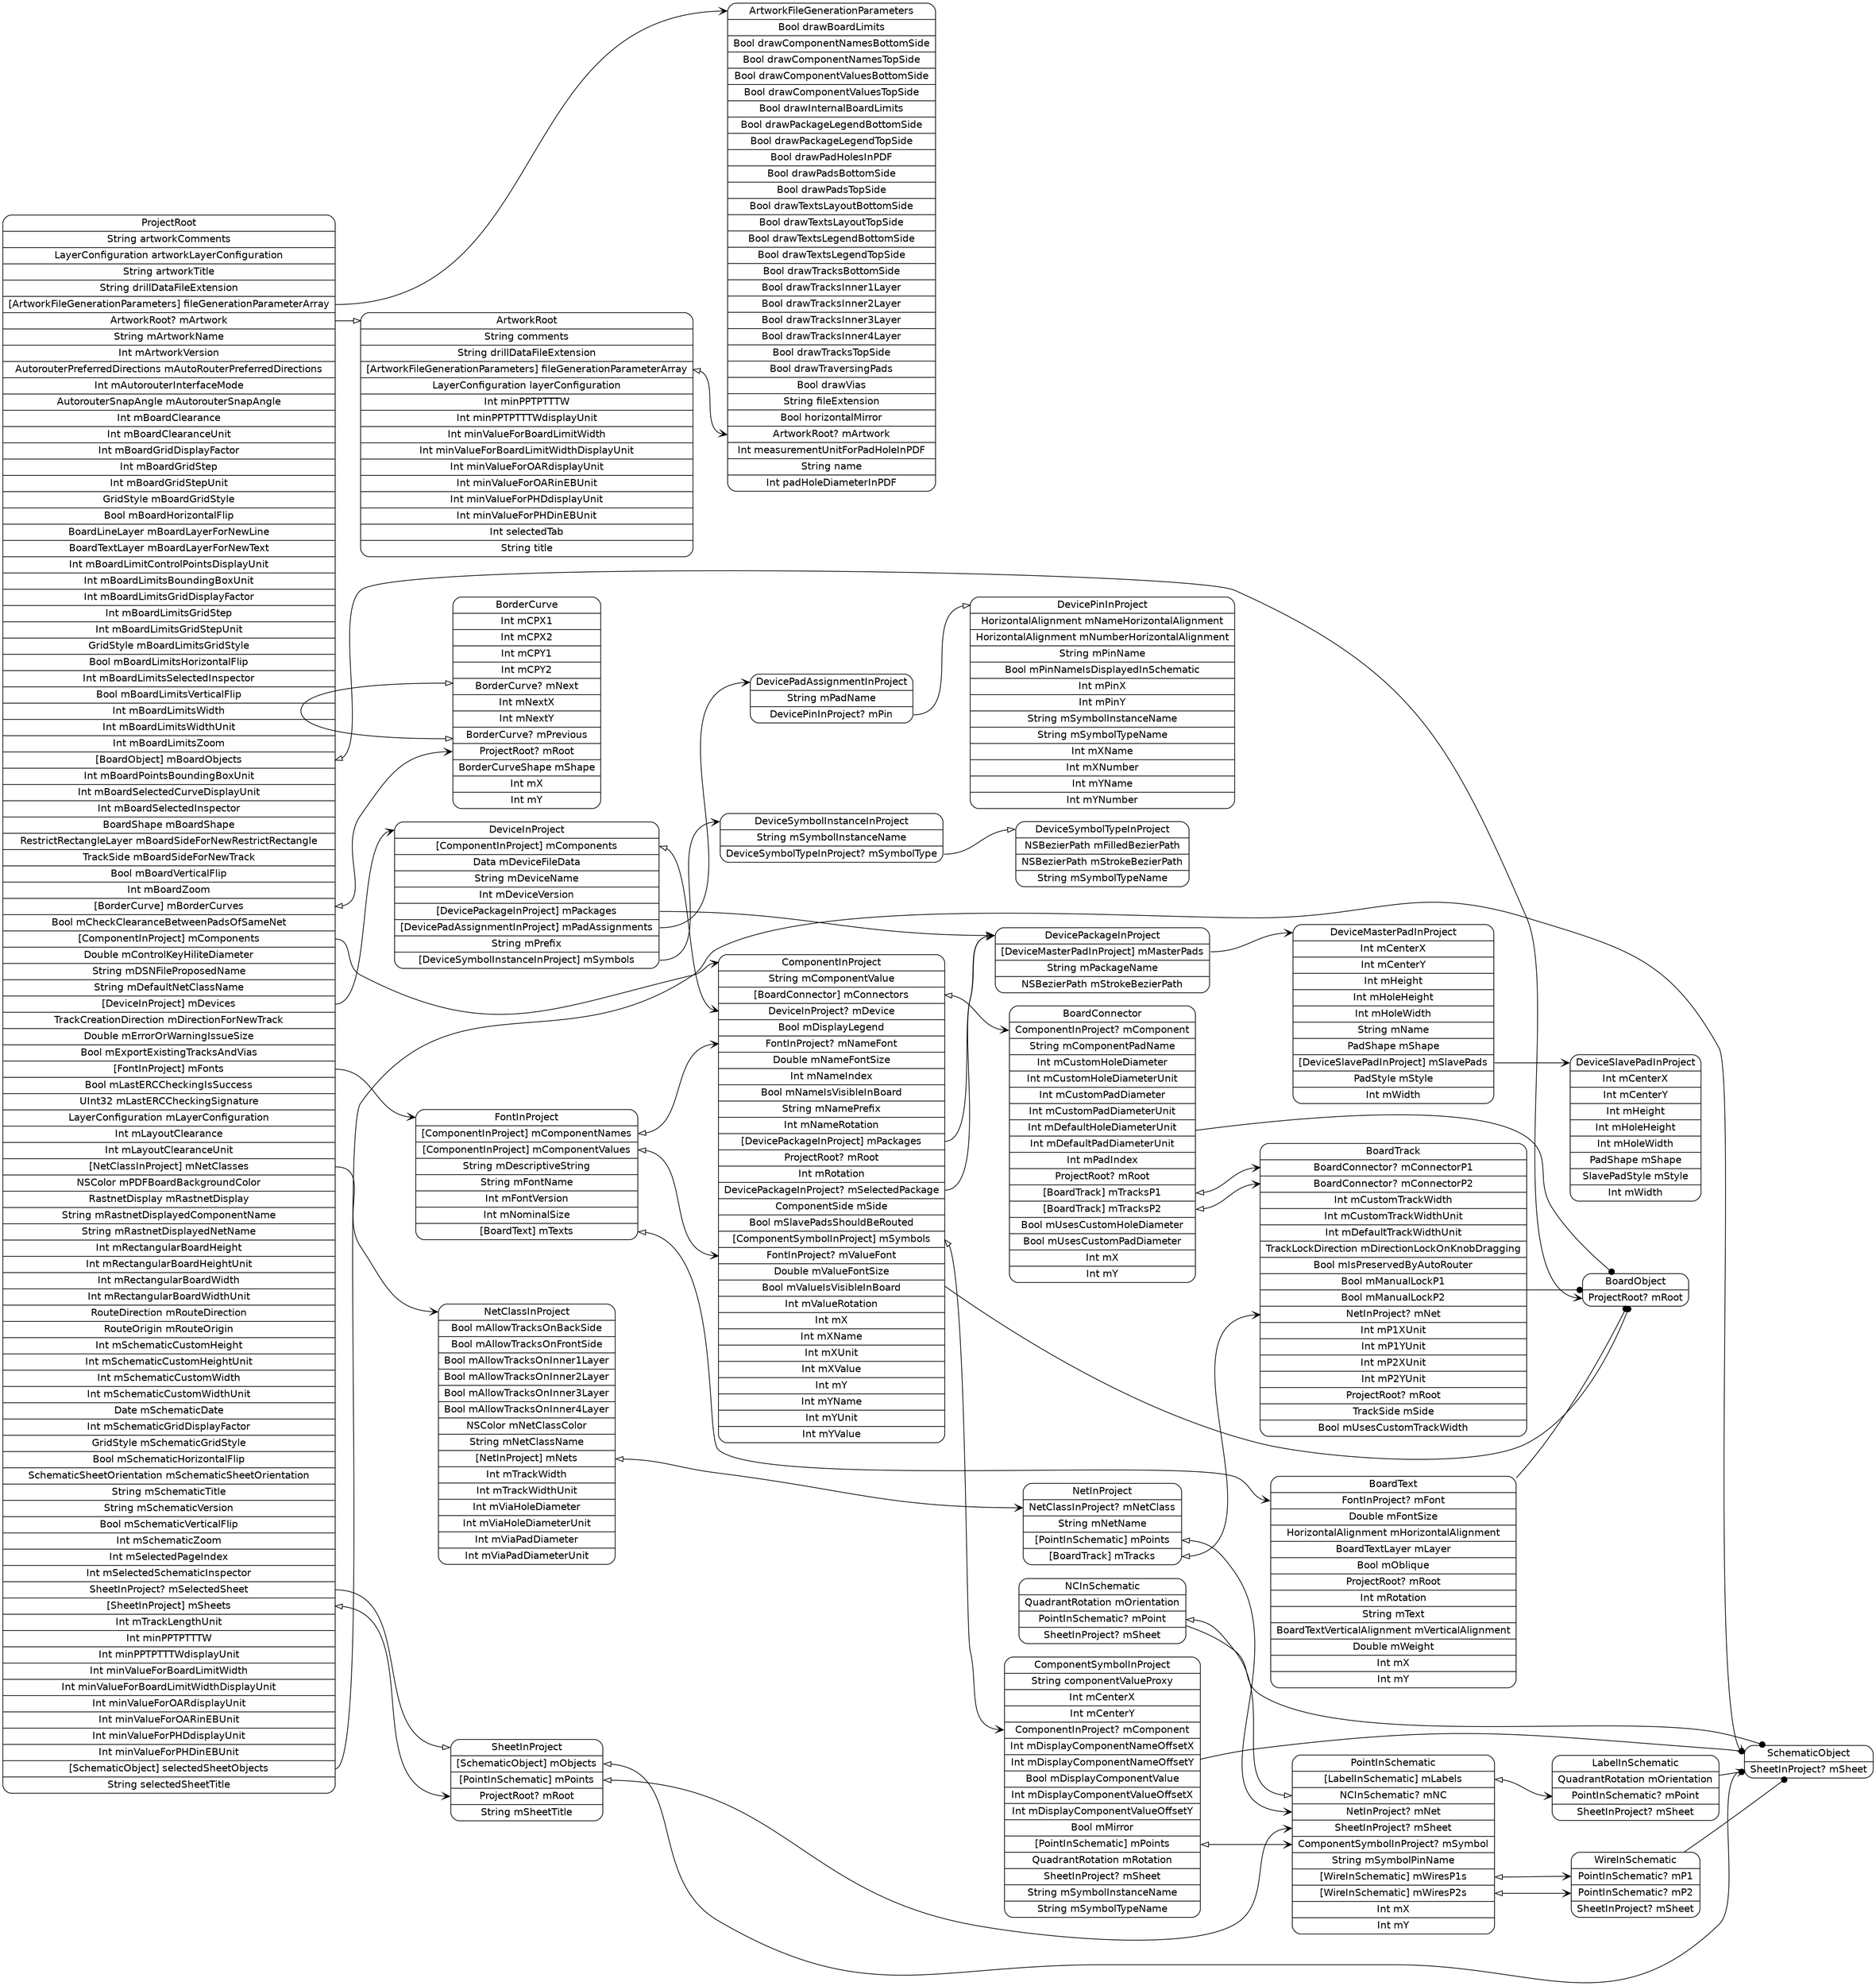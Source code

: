 digraph G {
  rankdir=LR ;
  node [shape=record fontname=helvetica style=rounded] ;
  ProjectRoot[label="<ProjectRoot>ProjectRoot|String artworkComments|LayerConfiguration artworkLayerConfiguration|String artworkTitle|String drillDataFileExtension|<fileGenerationParameterArray>[ArtworkFileGenerationParameters] fileGenerationParameterArray|<mArtwork>ArtworkRoot? mArtwork|String mArtworkName|Int mArtworkVersion|AutorouterPreferredDirections mAutoRouterPreferredDirections|Int mAutorouterInterfaceMode|AutorouterSnapAngle mAutorouterSnapAngle|Int mBoardClearance|Int mBoardClearanceUnit|Int mBoardGridDisplayFactor|Int mBoardGridStep|Int mBoardGridStepUnit|GridStyle mBoardGridStyle|Bool mBoardHorizontalFlip|BoardLineLayer mBoardLayerForNewLine|BoardTextLayer mBoardLayerForNewText|Int mBoardLimitControlPointsDisplayUnit|Int mBoardLimitsBoundingBoxUnit|Int mBoardLimitsGridDisplayFactor|Int mBoardLimitsGridStep|Int mBoardLimitsGridStepUnit|GridStyle mBoardLimitsGridStyle|Bool mBoardLimitsHorizontalFlip|Int mBoardLimitsSelectedInspector|Bool mBoardLimitsVerticalFlip|Int mBoardLimitsWidth|Int mBoardLimitsWidthUnit|Int mBoardLimitsZoom|<mBoardObjects>[BoardObject] mBoardObjects|Int mBoardPointsBoundingBoxUnit|Int mBoardSelectedCurveDisplayUnit|Int mBoardSelectedInspector|BoardShape mBoardShape|RestrictRectangleLayer mBoardSideForNewRestrictRectangle|TrackSide mBoardSideForNewTrack|Bool mBoardVerticalFlip|Int mBoardZoom|<mBorderCurves>[BorderCurve] mBorderCurves|Bool mCheckClearanceBetweenPadsOfSameNet|<mComponents>[ComponentInProject] mComponents|Double mControlKeyHiliteDiameter|String mDSNFileProposedName|String mDefaultNetClassName|<mDevices>[DeviceInProject] mDevices|TrackCreationDirection mDirectionForNewTrack|Double mErrorOrWarningIssueSize|Bool mExportExistingTracksAndVias|<mFonts>[FontInProject] mFonts|Bool mLastERCCheckingIsSuccess|UInt32 mLastERCCheckingSignature|LayerConfiguration mLayerConfiguration|Int mLayoutClearance|Int mLayoutClearanceUnit|<mNetClasses>[NetClassInProject] mNetClasses|NSColor mPDFBoardBackgroundColor|RastnetDisplay mRastnetDisplay|String mRastnetDisplayedComponentName|String mRastnetDisplayedNetName|Int mRectangularBoardHeight|Int mRectangularBoardHeightUnit|Int mRectangularBoardWidth|Int mRectangularBoardWidthUnit|RouteDirection mRouteDirection|RouteOrigin mRouteOrigin|Int mSchematicCustomHeight|Int mSchematicCustomHeightUnit|Int mSchematicCustomWidth|Int mSchematicCustomWidthUnit|Date mSchematicDate|Int mSchematicGridDisplayFactor|GridStyle mSchematicGridStyle|Bool mSchematicHorizontalFlip|SchematicSheetOrientation mSchematicSheetOrientation|String mSchematicTitle|String mSchematicVersion|Bool mSchematicVerticalFlip|Int mSchematicZoom|Int mSelectedPageIndex|Int mSelectedSchematicInspector|<mSelectedSheet>SheetInProject? mSelectedSheet|<mSheets>[SheetInProject] mSheets|Int mTrackLengthUnit|Int minPPTPTTTW|Int minPPTPTTTWdisplayUnit|Int minValueForBoardLimitWidth|Int minValueForBoardLimitWidthDisplayUnit|Int minValueForOARdisplayUnit|Int minValueForOARinEBUnit|Int minValueForPHDdisplayUnit|Int minValueForPHDinEBUnit|<selectedSheetObjects>[SchematicObject] selectedSheetObjects|String selectedSheetTitle"] ;
  SchematicObject[label="<SchematicObject>SchematicObject|<mSheet>SheetInProject? mSheet"] ;
  SheetInProject[label="<SheetInProject>SheetInProject|<mObjects>[SchematicObject] mObjects|<mPoints>[PointInSchematic] mPoints|<mRoot>ProjectRoot? mRoot|String mSheetTitle"] ;
  PointInSchematic[label="<PointInSchematic>PointInSchematic|<mLabels>[LabelInSchematic] mLabels|<mNC>NCInSchematic? mNC|<mNet>NetInProject? mNet|<mSheet>SheetInProject? mSheet|<mSymbol>ComponentSymbolInProject? mSymbol|String mSymbolPinName|<mWiresP1s>[WireInSchematic] mWiresP1s|<mWiresP2s>[WireInSchematic] mWiresP2s|Int mX|Int mY"] ;
  WireInSchematic[label="<WireInSchematic>WireInSchematic|<mP1>PointInSchematic? mP1|<mP2>PointInSchematic? mP2|<mSheet>SheetInProject? mSheet"] ;
  NCInSchematic[label="<NCInSchematic>NCInSchematic|QuadrantRotation mOrientation|<mPoint>PointInSchematic? mPoint|<mSheet>SheetInProject? mSheet"] ;
  LabelInSchematic[label="<LabelInSchematic>LabelInSchematic|QuadrantRotation mOrientation|<mPoint>PointInSchematic? mPoint|<mSheet>SheetInProject? mSheet"] ;
  NetClassInProject[label="<NetClassInProject>NetClassInProject|Bool mAllowTracksOnBackSide|Bool mAllowTracksOnFrontSide|Bool mAllowTracksOnInner1Layer|Bool mAllowTracksOnInner2Layer|Bool mAllowTracksOnInner3Layer|Bool mAllowTracksOnInner4Layer|NSColor mNetClassColor|String mNetClassName|<mNets>[NetInProject] mNets|Int mTrackWidth|Int mTrackWidthUnit|Int mViaHoleDiameter|Int mViaHoleDiameterUnit|Int mViaPadDiameter|Int mViaPadDiameterUnit"] ;
  NetInProject[label="<NetInProject>NetInProject|<mNetClass>NetClassInProject? mNetClass|String mNetName|<mPoints>[PointInSchematic] mPoints|<mTracks>[BoardTrack] mTracks"] ;
  BoardTrack[label="<BoardTrack>BoardTrack|<mConnectorP1>BoardConnector? mConnectorP1|<mConnectorP2>BoardConnector? mConnectorP2|Int mCustomTrackWidth|Int mCustomTrackWidthUnit|Int mDefaultTrackWidthUnit|TrackLockDirection mDirectionLockOnKnobDragging|Bool mIsPreservedByAutoRouter|Bool mManualLockP1|Bool mManualLockP2|<mNet>NetInProject? mNet|Int mP1XUnit|Int mP1YUnit|Int mP2XUnit|Int mP2YUnit|<mRoot>ProjectRoot? mRoot|TrackSide mSide|Bool mUsesCustomTrackWidth"] ;
  FontInProject[label="<FontInProject>FontInProject|<mComponentNames>[ComponentInProject] mComponentNames|<mComponentValues>[ComponentInProject] mComponentValues|String mDescriptiveString|String mFontName|Int mFontVersion|Int mNominalSize|<mTexts>[BoardText] mTexts"] ;
  BoardText[label="<BoardText>BoardText|<mFont>FontInProject? mFont|Double mFontSize|HorizontalAlignment mHorizontalAlignment|BoardTextLayer mLayer|Bool mOblique|<mRoot>ProjectRoot? mRoot|Int mRotation|String mText|BoardTextVerticalAlignment mVerticalAlignment|Double mWeight|Int mX|Int mY"] ;
  DeviceInProject[label="<DeviceInProject>DeviceInProject|<mComponents>[ComponentInProject] mComponents|Data mDeviceFileData|String mDeviceName|Int mDeviceVersion|<mPackages>[DevicePackageInProject] mPackages|<mPadAssignments>[DevicePadAssignmentInProject] mPadAssignments|String mPrefix|<mSymbols>[DeviceSymbolInstanceInProject] mSymbols"] ;
  DeviceSymbolInstanceInProject[label="<DeviceSymbolInstanceInProject>DeviceSymbolInstanceInProject|String mSymbolInstanceName|<mSymbolType>DeviceSymbolTypeInProject? mSymbolType"] ;
  DeviceSymbolTypeInProject[label="<DeviceSymbolTypeInProject>DeviceSymbolTypeInProject|NSBezierPath mFilledBezierPath|NSBezierPath mStrokeBezierPath|String mSymbolTypeName"] ;
  DevicePadAssignmentInProject[label="<DevicePadAssignmentInProject>DevicePadAssignmentInProject|String mPadName|<mPin>DevicePinInProject? mPin"] ;
  DevicePinInProject[label="<DevicePinInProject>DevicePinInProject|HorizontalAlignment mNameHorizontalAlignment|HorizontalAlignment mNumberHorizontalAlignment|String mPinName|Bool mPinNameIsDisplayedInSchematic|Int mPinX|Int mPinY|String mSymbolInstanceName|String mSymbolTypeName|Int mXName|Int mXNumber|Int mYName|Int mYNumber"] ;
  DevicePackageInProject[label="<DevicePackageInProject>DevicePackageInProject|<mMasterPads>[DeviceMasterPadInProject] mMasterPads|String mPackageName|NSBezierPath mStrokeBezierPath"] ;
  DeviceMasterPadInProject[label="<DeviceMasterPadInProject>DeviceMasterPadInProject|Int mCenterX|Int mCenterY|Int mHeight|Int mHoleHeight|Int mHoleWidth|String mName|PadShape mShape|<mSlavePads>[DeviceSlavePadInProject] mSlavePads|PadStyle mStyle|Int mWidth"] ;
  DeviceSlavePadInProject[label="<DeviceSlavePadInProject>DeviceSlavePadInProject|Int mCenterX|Int mCenterY|Int mHeight|Int mHoleHeight|Int mHoleWidth|PadShape mShape|SlavePadStyle mStyle|Int mWidth"] ;
  ComponentInProject[label="<ComponentInProject>ComponentInProject|String mComponentValue|<mConnectors>[BoardConnector] mConnectors|<mDevice>DeviceInProject? mDevice|Bool mDisplayLegend|<mNameFont>FontInProject? mNameFont|Double mNameFontSize|Int mNameIndex|Bool mNameIsVisibleInBoard|String mNamePrefix|Int mNameRotation|<mPackages>[DevicePackageInProject] mPackages|<mRoot>ProjectRoot? mRoot|Int mRotation|<mSelectedPackage>DevicePackageInProject? mSelectedPackage|ComponentSide mSide|Bool mSlavePadsShouldBeRouted|<mSymbols>[ComponentSymbolInProject] mSymbols|<mValueFont>FontInProject? mValueFont|Double mValueFontSize|Bool mValueIsVisibleInBoard|Int mValueRotation|Int mX|Int mXName|Int mXUnit|Int mXValue|Int mY|Int mYName|Int mYUnit|Int mYValue"] ;
  ComponentSymbolInProject[label="<ComponentSymbolInProject>ComponentSymbolInProject|String componentValueProxy|Int mCenterX|Int mCenterY|<mComponent>ComponentInProject? mComponent|Int mDisplayComponentNameOffsetX|Int mDisplayComponentNameOffsetY|Bool mDisplayComponentValue|Int mDisplayComponentValueOffsetX|Int mDisplayComponentValueOffsetY|Bool mMirror|<mPoints>[PointInSchematic] mPoints|QuadrantRotation mRotation|<mSheet>SheetInProject? mSheet|String mSymbolInstanceName|String mSymbolTypeName"] ;
  BoardConnector[label="<BoardConnector>BoardConnector|<mComponent>ComponentInProject? mComponent|String mComponentPadName|Int mCustomHoleDiameter|Int mCustomHoleDiameterUnit|Int mCustomPadDiameter|Int mCustomPadDiameterUnit|Int mDefaultHoleDiameterUnit|Int mDefaultPadDiameterUnit|Int mPadIndex|<mRoot>ProjectRoot? mRoot|<mTracksP1>[BoardTrack] mTracksP1|<mTracksP2>[BoardTrack] mTracksP2|Bool mUsesCustomHoleDiameter|Bool mUsesCustomPadDiameter|Int mX|Int mY"] ;
  BorderCurve[label="<BorderCurve>BorderCurve|Int mCPX1|Int mCPX2|Int mCPY1|Int mCPY2|<mNext>BorderCurve? mNext|Int mNextX|Int mNextY|<mPrevious>BorderCurve? mPrevious|<mRoot>ProjectRoot? mRoot|BorderCurveShape mShape|Int mX|Int mY"] ;
  BoardObject[label="<BoardObject>BoardObject|<mRoot>ProjectRoot? mRoot"] ;
  ArtworkRoot[label="<ArtworkRoot>ArtworkRoot|String comments|String drillDataFileExtension|<fileGenerationParameterArray>[ArtworkFileGenerationParameters] fileGenerationParameterArray|LayerConfiguration layerConfiguration|Int minPPTPTTTW|Int minPPTPTTTWdisplayUnit|Int minValueForBoardLimitWidth|Int minValueForBoardLimitWidthDisplayUnit|Int minValueForOARdisplayUnit|Int minValueForOARinEBUnit|Int minValueForPHDdisplayUnit|Int minValueForPHDinEBUnit|Int selectedTab|String title"] ;
  ArtworkFileGenerationParameters[label="<ArtworkFileGenerationParameters>ArtworkFileGenerationParameters|Bool drawBoardLimits|Bool drawComponentNamesBottomSide|Bool drawComponentNamesTopSide|Bool drawComponentValuesBottomSide|Bool drawComponentValuesTopSide|Bool drawInternalBoardLimits|Bool drawPackageLegendBottomSide|Bool drawPackageLegendTopSide|Bool drawPadHolesInPDF|Bool drawPadsBottomSide|Bool drawPadsTopSide|Bool drawTextsLayoutBottomSide|Bool drawTextsLayoutTopSide|Bool drawTextsLegendBottomSide|Bool drawTextsLegendTopSide|Bool drawTracksBottomSide|Bool drawTracksInner1Layer|Bool drawTracksInner2Layer|Bool drawTracksInner3Layer|Bool drawTracksInner4Layer|Bool drawTracksTopSide|Bool drawTraversingPads|Bool drawVias|String fileExtension|Bool horizontalMirror|<mArtwork>ArtworkRoot? mArtwork|Int measurementUnitForPadHoleInPDF|String name|Int padHoleDiameterInPDF"] ;
  ProjectRoot:fileGenerationParameterArray -> ArtworkFileGenerationParameters:ArtworkFileGenerationParameters [dir=both arrowtail=none arrowhead=vee] ;
  ProjectRoot:mArtwork -> ArtworkRoot:ArtworkRoot [dir=both arrowtail=none arrowhead=onormal] ;
  ProjectRoot:mBoardObjects -> BoardObject:mRoot [dir=both arrowtail=onormal arrowhead=vee] ;
  ProjectRoot:mBorderCurves -> BorderCurve:mRoot [dir=both arrowtail=onormal arrowhead=vee] ;
  ProjectRoot:mComponents -> ComponentInProject:ComponentInProject [dir=both arrowtail=none arrowhead=vee] ;
  ProjectRoot:mDevices -> DeviceInProject:DeviceInProject [dir=both arrowtail=none arrowhead=vee] ;
  ProjectRoot:mFonts -> FontInProject:FontInProject [dir=both arrowtail=none arrowhead=vee] ;
  ProjectRoot:mNetClasses -> NetClassInProject:NetClassInProject [dir=both arrowtail=none arrowhead=vee] ;
  ProjectRoot:mSelectedSheet -> SheetInProject:SheetInProject [dir=both arrowtail=none arrowhead=onormal] ;
  ProjectRoot:mSheets -> SheetInProject:mRoot [dir=both arrowtail=onormal arrowhead=vee] ;
  ProjectRoot:selectedSheetObjects -> SchematicObject:SchematicObject [dir=both arrowtail=none arrowhead=vee] ;
  SheetInProject:mObjects -> SchematicObject:mSheet [dir=both arrowtail=onormal arrowhead=vee] ;
  SheetInProject:mPoints -> PointInSchematic:mSheet [dir=both arrowtail=onormal arrowhead=vee] ;
  PointInSchematic:mLabels -> LabelInSchematic:mPoint [dir=both arrowtail=onormal arrowhead=vee] ;
  PointInSchematic:mWiresP1s -> WireInSchematic:mP1 [dir=both arrowtail=onormal arrowhead=vee] ;
  PointInSchematic:mWiresP2s -> WireInSchematic:mP2 [dir=both arrowtail=onormal arrowhead=vee] ;
  WireInSchematic -> SchematicObject [arrowhead=dot] ;
  NCInSchematic -> SchematicObject [arrowhead=dot] ;
  NCInSchematic:mPoint -> PointInSchematic:mNC [dir=both arrowtail=onormal arrowhead=onormal] ;
  LabelInSchematic -> SchematicObject [arrowhead=dot] ;
  NetClassInProject:mNets -> NetInProject:mNetClass [dir=both arrowtail=onormal arrowhead=vee] ;
  NetInProject:mPoints -> PointInSchematic:mNet [dir=both arrowtail=onormal arrowhead=vee] ;
  NetInProject:mTracks -> BoardTrack:mNet [dir=both arrowtail=onormal arrowhead=vee] ;
  BoardTrack -> BoardObject [arrowhead=dot] ;
  FontInProject:mComponentNames -> ComponentInProject:mNameFont [dir=both arrowtail=onormal arrowhead=vee] ;
  FontInProject:mComponentValues -> ComponentInProject:mValueFont [dir=both arrowtail=onormal arrowhead=vee] ;
  FontInProject:mTexts -> BoardText:mFont [dir=both arrowtail=onormal arrowhead=vee] ;
  BoardText -> BoardObject [arrowhead=dot] ;
  DeviceInProject:mComponents -> ComponentInProject:mDevice [dir=both arrowtail=onormal arrowhead=vee] ;
  DeviceInProject:mPackages -> DevicePackageInProject:DevicePackageInProject [dir=both arrowtail=none arrowhead=vee] ;
  DeviceInProject:mPadAssignments -> DevicePadAssignmentInProject:DevicePadAssignmentInProject [dir=both arrowtail=none arrowhead=vee] ;
  DeviceInProject:mSymbols -> DeviceSymbolInstanceInProject:DeviceSymbolInstanceInProject [dir=both arrowtail=none arrowhead=vee] ;
  DeviceSymbolInstanceInProject:mSymbolType -> DeviceSymbolTypeInProject:DeviceSymbolTypeInProject [dir=both arrowtail=none arrowhead=onormal] ;
  DevicePadAssignmentInProject:mPin -> DevicePinInProject:DevicePinInProject [dir=both arrowtail=none arrowhead=onormal] ;
  DevicePackageInProject:mMasterPads -> DeviceMasterPadInProject:DeviceMasterPadInProject [dir=both arrowtail=none arrowhead=vee] ;
  DeviceMasterPadInProject:mSlavePads -> DeviceSlavePadInProject:DeviceSlavePadInProject [dir=both arrowtail=none arrowhead=vee] ;
  ComponentInProject -> BoardObject [arrowhead=dot] ;
  ComponentInProject:mConnectors -> BoardConnector:mComponent [dir=both arrowtail=onormal arrowhead=vee] ;
  ComponentInProject:mPackages -> DevicePackageInProject:DevicePackageInProject [dir=both arrowtail=none arrowhead=vee] ;
  ComponentInProject:mSelectedPackage -> DevicePackageInProject:DevicePackageInProject [dir=both arrowtail=none arrowhead=onormal] ;
  ComponentInProject:mSymbols -> ComponentSymbolInProject:mComponent [dir=both arrowtail=onormal arrowhead=vee] ;
  ComponentSymbolInProject -> SchematicObject [arrowhead=dot] ;
  ComponentSymbolInProject:mPoints -> PointInSchematic:mSymbol [dir=both arrowtail=onormal arrowhead=vee] ;
  BoardConnector -> BoardObject [arrowhead=dot] ;
  BoardConnector:mTracksP1 -> BoardTrack:mConnectorP1 [dir=both arrowtail=onormal arrowhead=vee] ;
  BoardConnector:mTracksP2 -> BoardTrack:mConnectorP2 [dir=both arrowtail=onormal arrowhead=vee] ;
  BorderCurve:mPrevious -> BorderCurve:mNext [dir=both arrowtail=onormal arrowhead=onormal] ;
  ArtworkRoot:fileGenerationParameterArray -> ArtworkFileGenerationParameters:mArtwork [dir=both arrowtail=onormal arrowhead=vee] ;
}
